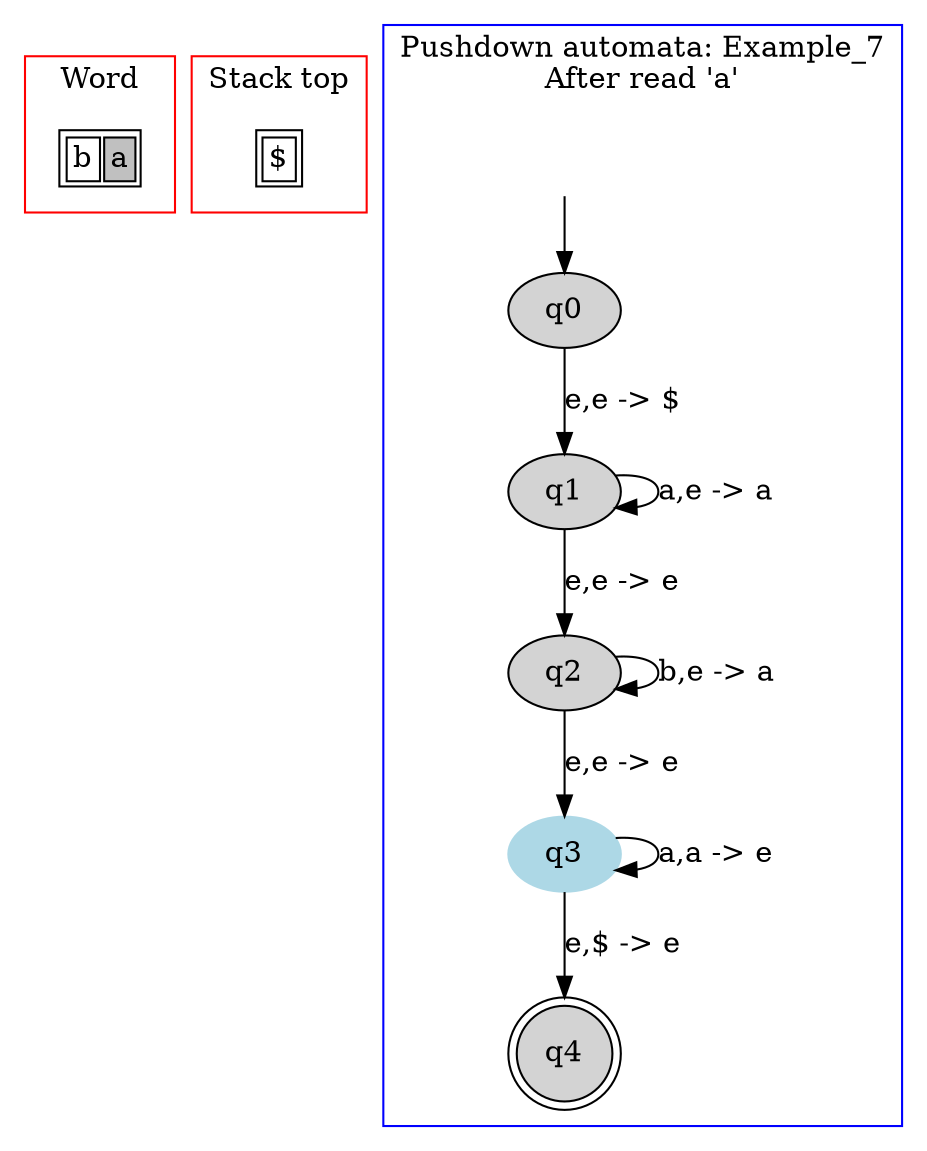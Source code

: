 digraph G {
	subgraph cluster_0 {
		node [shape=plaintext];

struct1 [label=<<TABLE>
<TR>
<TD><FONT>b</FONT></TD>
<TD BGCOLOR="gray"><FONT>a</FONT></TD>
</TR>
</TABLE>>];
label = "Word";
color=red;
}
	subgraph cluster_2 {
		node [shape=plaintext];

struct2 [label=<<TABLE>
<TR>
<TD>
$</TD>
</TR>
</TABLE>>];
label = "Stack top";
color=red;
}
	subgraph cluster_1 {
		node [style=filled];
		label = "Pushdown automata: Example_7
After read 'a'"
		color=blue;

		q0;
		q1;
		q2;
		q3 [color="lightblue"];
		q4 [shape="doublecircle"];
		q0->q1[label="e,e -> $"];
		q1->q1[label="a,e -> a"];
		q1->q2[label="e,e -> e"];
		q2->q2[label="b,e -> a"];
		q2->q3[label="e,e -> e"];
		q3->q3[label="a,a -> e"];
		q3->q4[label="e,$ -> e"];
x [color=white, label=""];		x->q0	}

}
